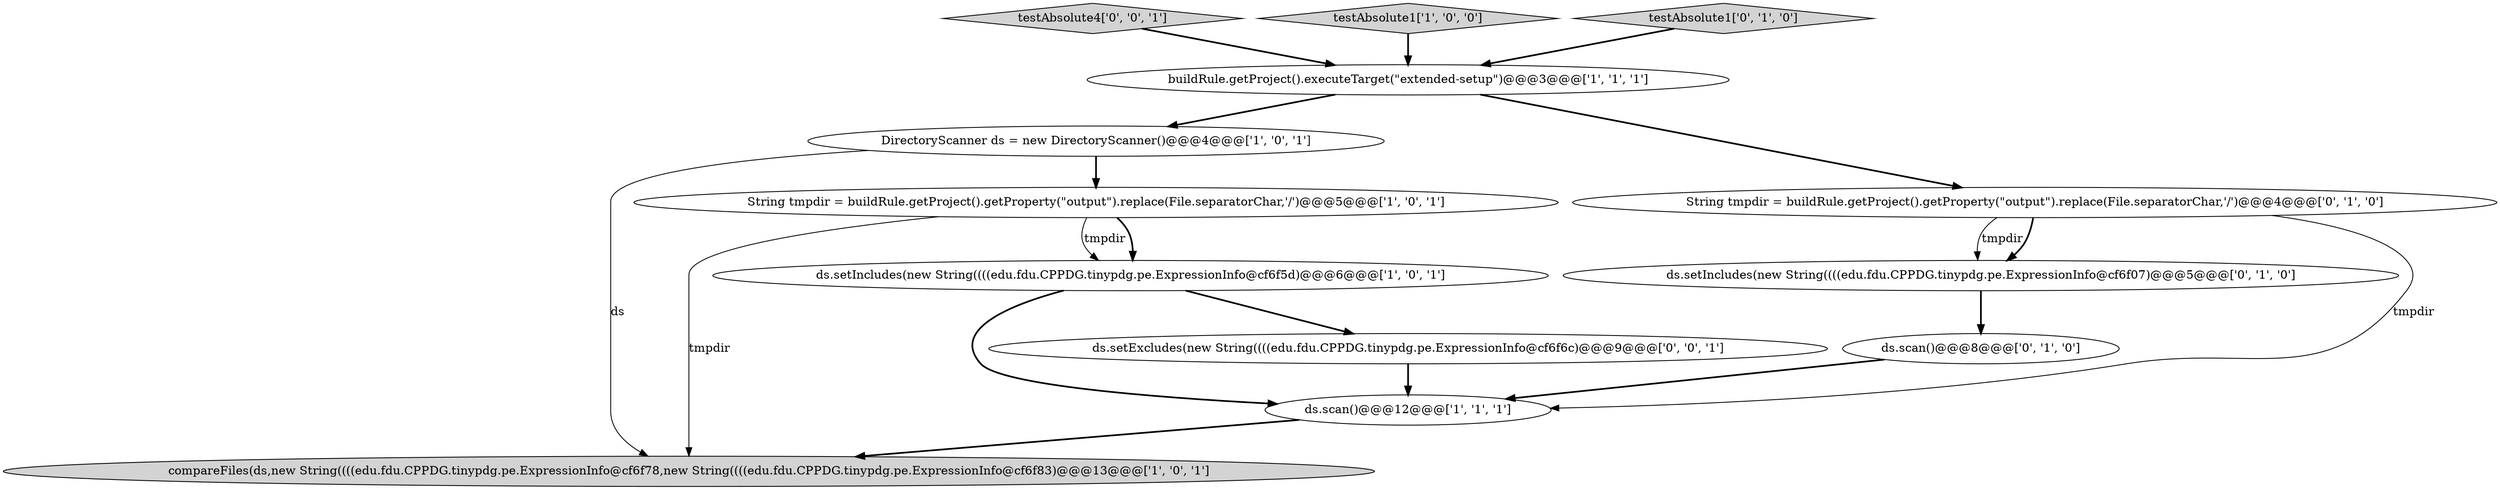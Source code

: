 digraph {
6 [style = filled, label = "ds.scan()@@@12@@@['1', '1', '1']", fillcolor = white, shape = ellipse image = "AAA0AAABBB1BBB"];
2 [style = filled, label = "ds.setIncludes(new String((((edu.fdu.CPPDG.tinypdg.pe.ExpressionInfo@cf6f5d)@@@6@@@['1', '0', '1']", fillcolor = white, shape = ellipse image = "AAA0AAABBB1BBB"];
11 [style = filled, label = "testAbsolute4['0', '0', '1']", fillcolor = lightgray, shape = diamond image = "AAA0AAABBB3BBB"];
12 [style = filled, label = "ds.setExcludes(new String((((edu.fdu.CPPDG.tinypdg.pe.ExpressionInfo@cf6f6c)@@@9@@@['0', '0', '1']", fillcolor = white, shape = ellipse image = "AAA0AAABBB3BBB"];
0 [style = filled, label = "DirectoryScanner ds = new DirectoryScanner()@@@4@@@['1', '0', '1']", fillcolor = white, shape = ellipse image = "AAA0AAABBB1BBB"];
1 [style = filled, label = "testAbsolute1['1', '0', '0']", fillcolor = lightgray, shape = diamond image = "AAA0AAABBB1BBB"];
5 [style = filled, label = "buildRule.getProject().executeTarget(\"extended-setup\")@@@3@@@['1', '1', '1']", fillcolor = white, shape = ellipse image = "AAA0AAABBB1BBB"];
4 [style = filled, label = "String tmpdir = buildRule.getProject().getProperty(\"output\").replace(File.separatorChar,'/')@@@5@@@['1', '0', '1']", fillcolor = white, shape = ellipse image = "AAA0AAABBB1BBB"];
8 [style = filled, label = "ds.scan()@@@8@@@['0', '1', '0']", fillcolor = white, shape = ellipse image = "AAA0AAABBB2BBB"];
9 [style = filled, label = "testAbsolute1['0', '1', '0']", fillcolor = lightgray, shape = diamond image = "AAA0AAABBB2BBB"];
7 [style = filled, label = "String tmpdir = buildRule.getProject().getProperty(\"output\").replace(File.separatorChar,'/')@@@4@@@['0', '1', '0']", fillcolor = white, shape = ellipse image = "AAA0AAABBB2BBB"];
10 [style = filled, label = "ds.setIncludes(new String((((edu.fdu.CPPDG.tinypdg.pe.ExpressionInfo@cf6f07)@@@5@@@['0', '1', '0']", fillcolor = white, shape = ellipse image = "AAA0AAABBB2BBB"];
3 [style = filled, label = "compareFiles(ds,new String((((edu.fdu.CPPDG.tinypdg.pe.ExpressionInfo@cf6f78,new String((((edu.fdu.CPPDG.tinypdg.pe.ExpressionInfo@cf6f83)@@@13@@@['1', '0', '1']", fillcolor = lightgray, shape = ellipse image = "AAA0AAABBB1BBB"];
1->5 [style = bold, label=""];
9->5 [style = bold, label=""];
7->6 [style = solid, label="tmpdir"];
6->3 [style = bold, label=""];
5->7 [style = bold, label=""];
11->5 [style = bold, label=""];
0->3 [style = solid, label="ds"];
8->6 [style = bold, label=""];
4->2 [style = bold, label=""];
7->10 [style = solid, label="tmpdir"];
10->8 [style = bold, label=""];
5->0 [style = bold, label=""];
4->3 [style = solid, label="tmpdir"];
0->4 [style = bold, label=""];
7->10 [style = bold, label=""];
12->6 [style = bold, label=""];
2->6 [style = bold, label=""];
4->2 [style = solid, label="tmpdir"];
2->12 [style = bold, label=""];
}
